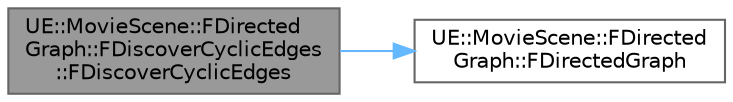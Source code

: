 digraph "UE::MovieScene::FDirectedGraph::FDiscoverCyclicEdges::FDiscoverCyclicEdges"
{
 // INTERACTIVE_SVG=YES
 // LATEX_PDF_SIZE
  bgcolor="transparent";
  edge [fontname=Helvetica,fontsize=10,labelfontname=Helvetica,labelfontsize=10];
  node [fontname=Helvetica,fontsize=10,shape=box,height=0.2,width=0.4];
  rankdir="LR";
  Node1 [id="Node000001",label="UE::MovieScene::FDirected\lGraph::FDiscoverCyclicEdges\l::FDiscoverCyclicEdges",height=0.2,width=0.4,color="gray40", fillcolor="grey60", style="filled", fontcolor="black",tooltip=" "];
  Node1 -> Node2 [id="edge1_Node000001_Node000002",color="steelblue1",style="solid",tooltip=" "];
  Node2 [id="Node000002",label="UE::MovieScene::FDirected\lGraph::FDirectedGraph",height=0.2,width=0.4,color="grey40", fillcolor="white", style="filled",URL="$da/dec/structUE_1_1MovieScene_1_1FDirectedGraph.html#a8cdd8bc24323d3b04471395e5d141208",tooltip=" "];
}
